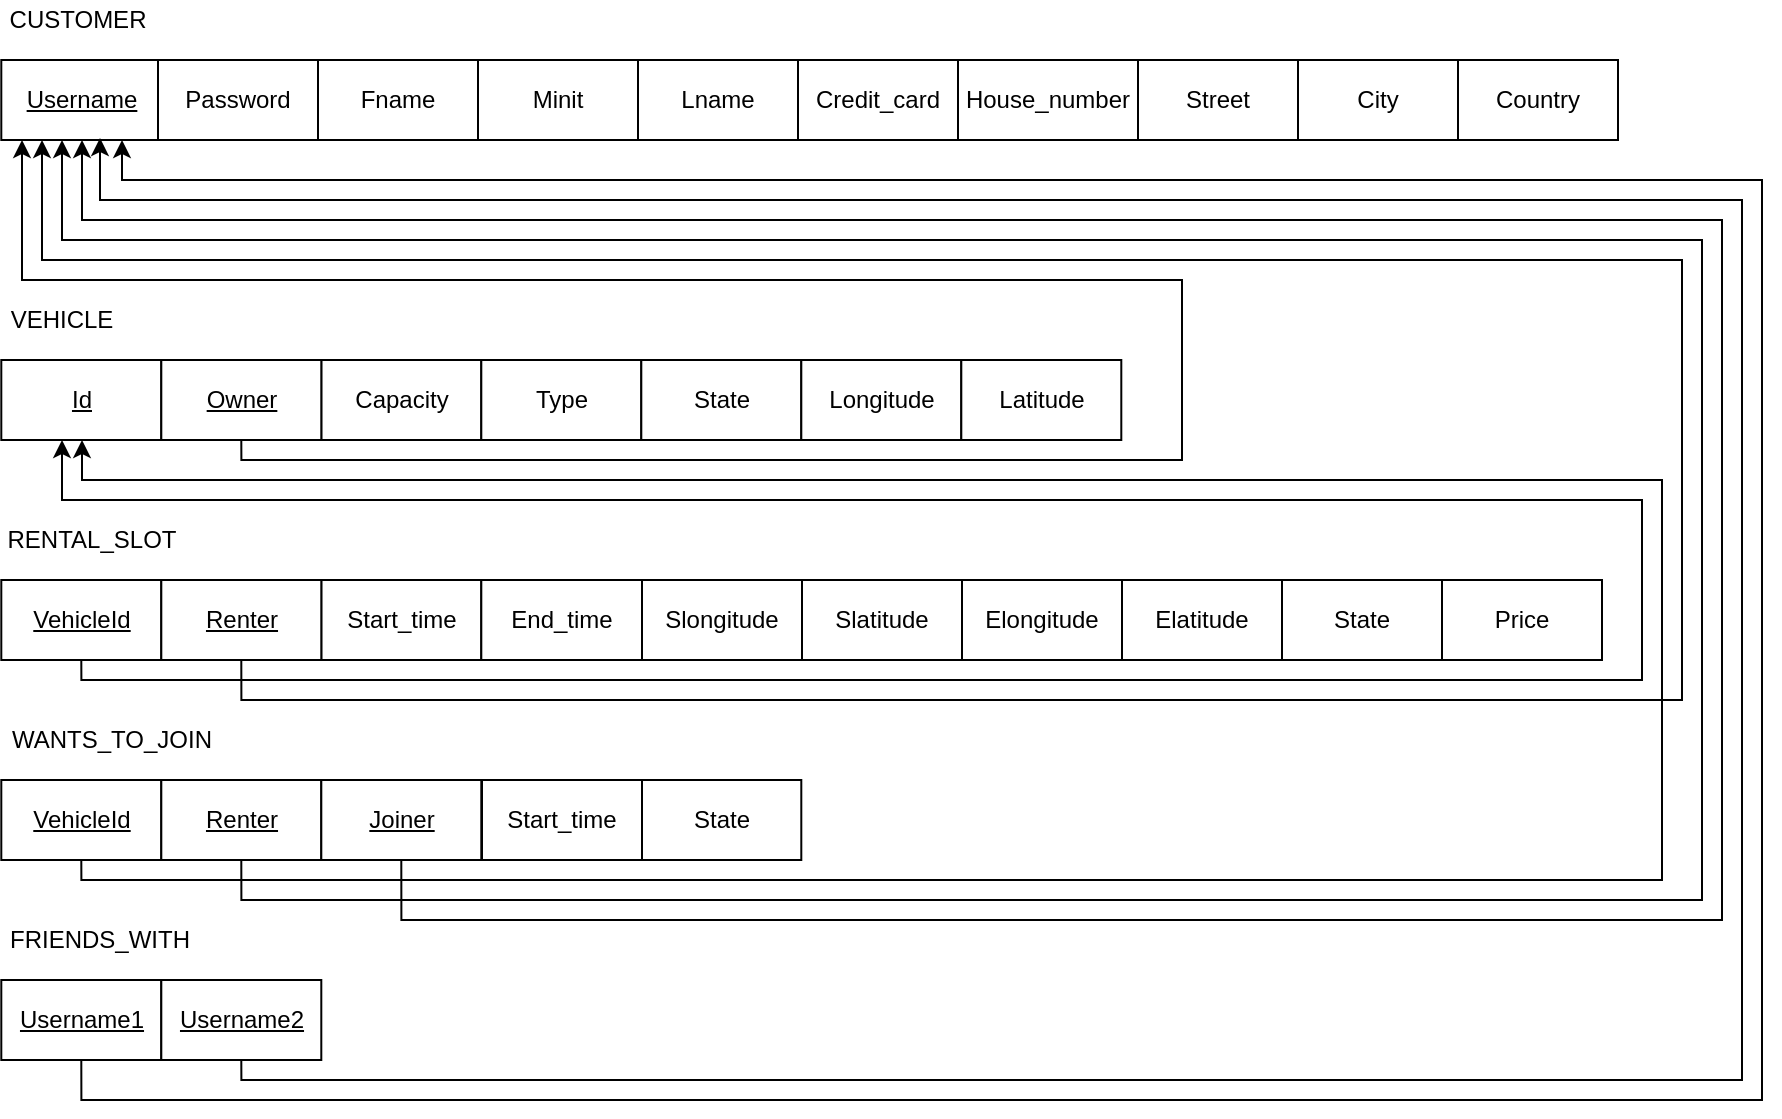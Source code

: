 <mxfile version="12.6.5" type="device"><diagram id="vVKLf_rN50qPZF-9VDzP" name="Page-1"><mxGraphModel dx="786" dy="625" grid="1" gridSize="10" guides="1" tooltips="1" connect="1" arrows="1" fold="1" page="1" pageScale="1" pageWidth="827" pageHeight="1169" math="0" shadow="0"><root><mxCell id="0"/><mxCell id="1" parent="0"/><mxCell id="abTuNn_DJzaxjXOM8Awc-2" value="&lt;u&gt;Username&lt;/u&gt;" style="rounded=0;whiteSpace=wrap;html=1;" parent="1" vertex="1"><mxGeometry x="-0.35" y="170" width="80" height="40" as="geometry"/></mxCell><mxCell id="abTuNn_DJzaxjXOM8Awc-3" value="Password" style="rounded=0;whiteSpace=wrap;html=1;" parent="1" vertex="1"><mxGeometry x="78" y="170" width="80" height="40" as="geometry"/></mxCell><mxCell id="abTuNn_DJzaxjXOM8Awc-4" value="Fname" style="rounded=0;whiteSpace=wrap;html=1;" parent="1" vertex="1"><mxGeometry x="158" y="170" width="80" height="40" as="geometry"/></mxCell><mxCell id="abTuNn_DJzaxjXOM8Awc-5" value="Minit" style="rounded=0;whiteSpace=wrap;html=1;" parent="1" vertex="1"><mxGeometry x="238" y="170" width="80" height="40" as="geometry"/></mxCell><mxCell id="abTuNn_DJzaxjXOM8Awc-6" value="Lname" style="rounded=0;whiteSpace=wrap;html=1;" parent="1" vertex="1"><mxGeometry x="318" y="170" width="80" height="40" as="geometry"/></mxCell><mxCell id="abTuNn_DJzaxjXOM8Awc-7" value="Credit_card" style="rounded=0;whiteSpace=wrap;html=1;" parent="1" vertex="1"><mxGeometry x="398" y="170" width="80" height="40" as="geometry"/></mxCell><mxCell id="abTuNn_DJzaxjXOM8Awc-8" value="House_number" style="rounded=0;whiteSpace=wrap;html=1;" parent="1" vertex="1"><mxGeometry x="478" y="170" width="90" height="40" as="geometry"/></mxCell><mxCell id="abTuNn_DJzaxjXOM8Awc-9" value="Street" style="rounded=0;whiteSpace=wrap;html=1;" parent="1" vertex="1"><mxGeometry x="568" y="170" width="80" height="40" as="geometry"/></mxCell><mxCell id="abTuNn_DJzaxjXOM8Awc-10" value="City" style="rounded=0;whiteSpace=wrap;html=1;" parent="1" vertex="1"><mxGeometry x="648" y="170" width="80" height="40" as="geometry"/></mxCell><mxCell id="abTuNn_DJzaxjXOM8Awc-11" value="Country" style="rounded=0;whiteSpace=wrap;html=1;" parent="1" vertex="1"><mxGeometry x="728" y="170" width="80" height="40" as="geometry"/></mxCell><mxCell id="abTuNn_DJzaxjXOM8Awc-12" value="CUSTOMER" style="text;html=1;strokeColor=none;fillColor=none;align=center;verticalAlign=middle;whiteSpace=wrap;rounded=0;" parent="1" vertex="1"><mxGeometry x="18" y="140" width="40" height="20" as="geometry"/></mxCell><mxCell id="abTuNn_DJzaxjXOM8Awc-13" value="VEHICLE" style="text;html=1;strokeColor=none;fillColor=none;align=center;verticalAlign=middle;whiteSpace=wrap;rounded=0;" parent="1" vertex="1"><mxGeometry x="10" y="290" width="40" height="20" as="geometry"/></mxCell><mxCell id="abTuNn_DJzaxjXOM8Awc-14" value="&lt;u&gt;Id&lt;/u&gt;" style="rounded=0;whiteSpace=wrap;html=1;" parent="1" vertex="1"><mxGeometry x="-0.35" y="320" width="80" height="40" as="geometry"/></mxCell><mxCell id="abTuNn_DJzaxjXOM8Awc-15" value="Capacity" style="rounded=0;whiteSpace=wrap;html=1;" parent="1" vertex="1"><mxGeometry x="159.65" y="320" width="80" height="40" as="geometry"/></mxCell><mxCell id="abTuNn_DJzaxjXOM8Awc-16" value="Type" style="rounded=0;whiteSpace=wrap;html=1;" parent="1" vertex="1"><mxGeometry x="239.65" y="320" width="80" height="40" as="geometry"/></mxCell><mxCell id="abTuNn_DJzaxjXOM8Awc-17" value="State" style="rounded=0;whiteSpace=wrap;html=1;" parent="1" vertex="1"><mxGeometry x="319.65" y="320" width="80" height="40" as="geometry"/></mxCell><mxCell id="abTuNn_DJzaxjXOM8Awc-18" value="Longitude" style="rounded=0;whiteSpace=wrap;html=1;" parent="1" vertex="1"><mxGeometry x="399.65" y="320" width="80" height="40" as="geometry"/></mxCell><mxCell id="abTuNn_DJzaxjXOM8Awc-19" value="Latitude" style="rounded=0;whiteSpace=wrap;html=1;" parent="1" vertex="1"><mxGeometry x="479.65" y="320" width="80" height="40" as="geometry"/></mxCell><mxCell id="abTuNn_DJzaxjXOM8Awc-64" style="edgeStyle=orthogonalEdgeStyle;rounded=0;orthogonalLoop=1;jettySize=auto;html=1;exitX=0.5;exitY=1;exitDx=0;exitDy=0;" parent="1" source="abTuNn_DJzaxjXOM8Awc-31" edge="1"><mxGeometry relative="1" as="geometry"><mxPoint x="30" y="360" as="targetPoint"/><Array as="points"><mxPoint x="40" y="480"/><mxPoint x="820" y="480"/><mxPoint x="820" y="390"/><mxPoint x="30" y="390"/></Array></mxGeometry></mxCell><mxCell id="abTuNn_DJzaxjXOM8Awc-31" value="&lt;u&gt;VehicleId&lt;/u&gt;" style="rounded=0;whiteSpace=wrap;html=1;" parent="1" vertex="1"><mxGeometry x="-0.35" y="430" width="80" height="40" as="geometry"/></mxCell><mxCell id="abTuNn_DJzaxjXOM8Awc-32" value="Slongitude" style="rounded=0;whiteSpace=wrap;html=1;" parent="1" vertex="1"><mxGeometry x="320" y="430" width="80" height="40" as="geometry"/></mxCell><mxCell id="abTuNn_DJzaxjXOM8Awc-33" value="Slatitude" style="rounded=0;whiteSpace=wrap;html=1;" parent="1" vertex="1"><mxGeometry x="400" y="430" width="80" height="40" as="geometry"/></mxCell><mxCell id="abTuNn_DJzaxjXOM8Awc-34" value="Elongitude" style="rounded=0;whiteSpace=wrap;html=1;" parent="1" vertex="1"><mxGeometry x="480" y="430" width="80" height="40" as="geometry"/></mxCell><mxCell id="abTuNn_DJzaxjXOM8Awc-35" value="Elatitude" style="rounded=0;whiteSpace=wrap;html=1;" parent="1" vertex="1"><mxGeometry x="560" y="430" width="80" height="40" as="geometry"/></mxCell><mxCell id="abTuNn_DJzaxjXOM8Awc-36" value="Start_time" style="rounded=0;whiteSpace=wrap;html=1;" parent="1" vertex="1"><mxGeometry x="159.65" y="430" width="80" height="40" as="geometry"/></mxCell><mxCell id="abTuNn_DJzaxjXOM8Awc-37" value="End_time" style="rounded=0;whiteSpace=wrap;html=1;" parent="1" vertex="1"><mxGeometry x="239.65" y="430" width="80.35" height="40" as="geometry"/></mxCell><mxCell id="abTuNn_DJzaxjXOM8Awc-41" value="RENTAL_SLOT" style="text;html=1;strokeColor=none;fillColor=none;align=center;verticalAlign=middle;whiteSpace=wrap;rounded=0;" parent="1" vertex="1"><mxGeometry x="-0.35" y="400" width="90" height="20" as="geometry"/></mxCell><mxCell id="abTuNn_DJzaxjXOM8Awc-65" style="edgeStyle=orthogonalEdgeStyle;rounded=0;orthogonalLoop=1;jettySize=auto;html=1;exitX=0.5;exitY=1;exitDx=0;exitDy=0;" parent="1" source="abTuNn_DJzaxjXOM8Awc-43" edge="1"><mxGeometry relative="1" as="geometry"><mxPoint x="40" y="360" as="targetPoint"/><Array as="points"><mxPoint x="40" y="580"/><mxPoint x="830" y="580"/><mxPoint x="830" y="380"/><mxPoint x="40" y="380"/></Array></mxGeometry></mxCell><mxCell id="abTuNn_DJzaxjXOM8Awc-43" value="&lt;u&gt;VehicleId&lt;/u&gt;" style="rounded=0;whiteSpace=wrap;html=1;" parent="1" vertex="1"><mxGeometry x="-0.35" y="530" width="80" height="40" as="geometry"/></mxCell><mxCell id="abTuNn_DJzaxjXOM8Awc-70" style="edgeStyle=orthogonalEdgeStyle;rounded=0;orthogonalLoop=1;jettySize=auto;html=1;exitX=0.5;exitY=1;exitDx=0;exitDy=0;" parent="1" source="abTuNn_DJzaxjXOM8Awc-44" target="abTuNn_DJzaxjXOM8Awc-2" edge="1"><mxGeometry relative="1" as="geometry"><Array as="points"><mxPoint x="120" y="590"/><mxPoint x="850" y="590"/><mxPoint x="850" y="260"/><mxPoint x="30" y="260"/></Array></mxGeometry></mxCell><mxCell id="abTuNn_DJzaxjXOM8Awc-44" value="&lt;u&gt;Renter&lt;/u&gt;" style="rounded=0;whiteSpace=wrap;html=1;" parent="1" vertex="1"><mxGeometry x="79.65" y="530" width="80" height="40" as="geometry"/></mxCell><mxCell id="abTuNn_DJzaxjXOM8Awc-45" value="&lt;u&gt;Joiner&lt;/u&gt;" style="rounded=0;whiteSpace=wrap;html=1;" parent="1" vertex="1"><mxGeometry x="159.65" y="530" width="80" height="40" as="geometry"/></mxCell><mxCell id="abTuNn_DJzaxjXOM8Awc-50" value="WANTS_TO_JOIN" style="text;html=1;strokeColor=none;fillColor=none;align=center;verticalAlign=middle;whiteSpace=wrap;rounded=0;" parent="1" vertex="1"><mxGeometry x="10" y="500" width="90" height="20" as="geometry"/></mxCell><mxCell id="abTuNn_DJzaxjXOM8Awc-71" style="edgeStyle=orthogonalEdgeStyle;rounded=0;orthogonalLoop=1;jettySize=auto;html=1;exitX=0.5;exitY=1;exitDx=0;exitDy=0;" parent="1" source="abTuNn_DJzaxjXOM8Awc-51" edge="1"><mxGeometry relative="1" as="geometry"><mxPoint x="60" y="210" as="targetPoint"/><Array as="points"><mxPoint x="40" y="690"/><mxPoint x="880" y="690"/><mxPoint x="880" y="230"/><mxPoint x="60" y="230"/></Array></mxGeometry></mxCell><mxCell id="abTuNn_DJzaxjXOM8Awc-51" value="&lt;u&gt;Username1&lt;/u&gt;" style="rounded=0;whiteSpace=wrap;html=1;" parent="1" vertex="1"><mxGeometry x="-0.35" y="630" width="80" height="40" as="geometry"/></mxCell><mxCell id="abTuNn_DJzaxjXOM8Awc-72" style="edgeStyle=orthogonalEdgeStyle;rounded=0;orthogonalLoop=1;jettySize=auto;html=1;exitX=0.5;exitY=1;exitDx=0;exitDy=0;" parent="1" source="abTuNn_DJzaxjXOM8Awc-52" edge="1"><mxGeometry relative="1" as="geometry"><mxPoint x="49" y="209" as="targetPoint"/><Array as="points"><mxPoint x="120" y="680"/><mxPoint x="870" y="680"/><mxPoint x="870" y="240"/><mxPoint x="49" y="240"/></Array></mxGeometry></mxCell><mxCell id="abTuNn_DJzaxjXOM8Awc-52" value="&lt;u&gt;Username2&lt;/u&gt;" style="rounded=0;whiteSpace=wrap;html=1;" parent="1" vertex="1"><mxGeometry x="79.65" y="630" width="80" height="40" as="geometry"/></mxCell><mxCell id="abTuNn_DJzaxjXOM8Awc-54" value="FRIENDS_WITH" style="text;html=1;strokeColor=none;fillColor=none;align=center;verticalAlign=middle;whiteSpace=wrap;rounded=0;" parent="1" vertex="1"><mxGeometry x="4" y="600" width="90" height="20" as="geometry"/></mxCell><mxCell id="abTuNn_DJzaxjXOM8Awc-69" style="edgeStyle=orthogonalEdgeStyle;rounded=0;orthogonalLoop=1;jettySize=auto;html=1;exitX=0.5;exitY=1;exitDx=0;exitDy=0;" parent="1" source="abTuNn_DJzaxjXOM8Awc-55" edge="1"><mxGeometry relative="1" as="geometry"><mxPoint x="20" y="210" as="targetPoint"/><Array as="points"><mxPoint x="120" y="490"/><mxPoint x="840" y="490"/><mxPoint x="840" y="270"/><mxPoint x="20" y="270"/></Array></mxGeometry></mxCell><mxCell id="abTuNn_DJzaxjXOM8Awc-55" value="&lt;u&gt;Renter&lt;/u&gt;" style="rounded=0;whiteSpace=wrap;html=1;" parent="1" vertex="1"><mxGeometry x="79.65" y="430" width="80" height="40" as="geometry"/></mxCell><mxCell id="abTuNn_DJzaxjXOM8Awc-56" value="State" style="rounded=0;whiteSpace=wrap;html=1;" parent="1" vertex="1"><mxGeometry x="640" y="430" width="80" height="40" as="geometry"/></mxCell><mxCell id="abTuNn_DJzaxjXOM8Awc-57" value="Price" style="rounded=0;whiteSpace=wrap;html=1;" parent="1" vertex="1"><mxGeometry x="720" y="430" width="80" height="40" as="geometry"/></mxCell><mxCell id="abTuNn_DJzaxjXOM8Awc-68" style="edgeStyle=orthogonalEdgeStyle;rounded=0;orthogonalLoop=1;jettySize=auto;html=1;exitX=0.5;exitY=1;exitDx=0;exitDy=0;" parent="1" source="abTuNn_DJzaxjXOM8Awc-67" edge="1"><mxGeometry relative="1" as="geometry"><mxPoint x="10" y="210" as="targetPoint"/><Array as="points"><mxPoint x="120" y="370"/><mxPoint x="590" y="370"/><mxPoint x="590" y="280"/><mxPoint x="10" y="280"/></Array></mxGeometry></mxCell><mxCell id="abTuNn_DJzaxjXOM8Awc-67" value="&lt;u&gt;Owner&lt;/u&gt;" style="rounded=0;whiteSpace=wrap;html=1;" parent="1" vertex="1"><mxGeometry x="79.65" y="320" width="80" height="40" as="geometry"/></mxCell><mxCell id="U3I1KBoUxHQDovSpNA1F-1" value="State" style="rounded=0;whiteSpace=wrap;html=1;" parent="1" vertex="1"><mxGeometry x="319.65" y="530" width="80" height="40" as="geometry"/></mxCell><mxCell id="U3I1KBoUxHQDovSpNA1F-2" style="edgeStyle=orthogonalEdgeStyle;rounded=0;orthogonalLoop=1;jettySize=auto;html=1;exitX=0.5;exitY=1;exitDx=0;exitDy=0;" parent="1" source="abTuNn_DJzaxjXOM8Awc-45" edge="1"><mxGeometry relative="1" as="geometry"><Array as="points"><mxPoint x="200" y="600"/><mxPoint x="860" y="600"/><mxPoint x="860" y="250"/><mxPoint x="40" y="250"/></Array><mxPoint x="129.65" y="580" as="sourcePoint"/><mxPoint x="40" y="210" as="targetPoint"/></mxGeometry></mxCell><mxCell id="U3I1KBoUxHQDovSpNA1F-3" value="Start_time" style="rounded=0;whiteSpace=wrap;html=1;" parent="1" vertex="1"><mxGeometry x="240" y="530" width="80" height="40" as="geometry"/></mxCell></root></mxGraphModel></diagram></mxfile>
